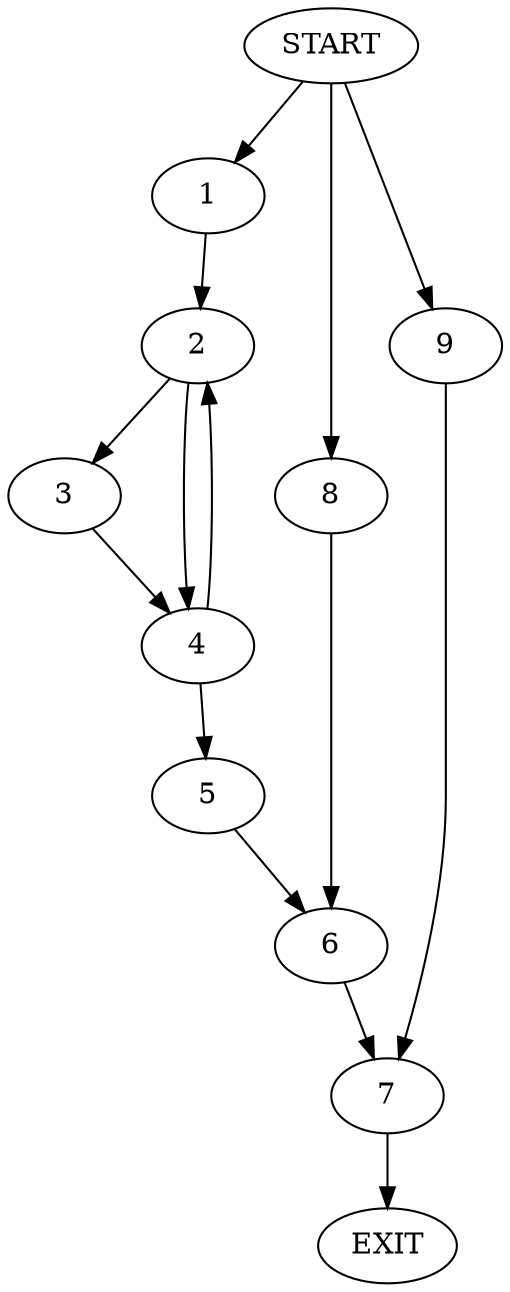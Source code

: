 digraph {
0 [label="START"]
10 [label="EXIT"]
0 -> 1
1 -> 2
2 -> 3
2 -> 4
3 -> 4
4 -> 5
4 -> 2
5 -> 6
6 -> 7
0 -> 8
8 -> 6
7 -> 10
0 -> 9
9 -> 7
}
